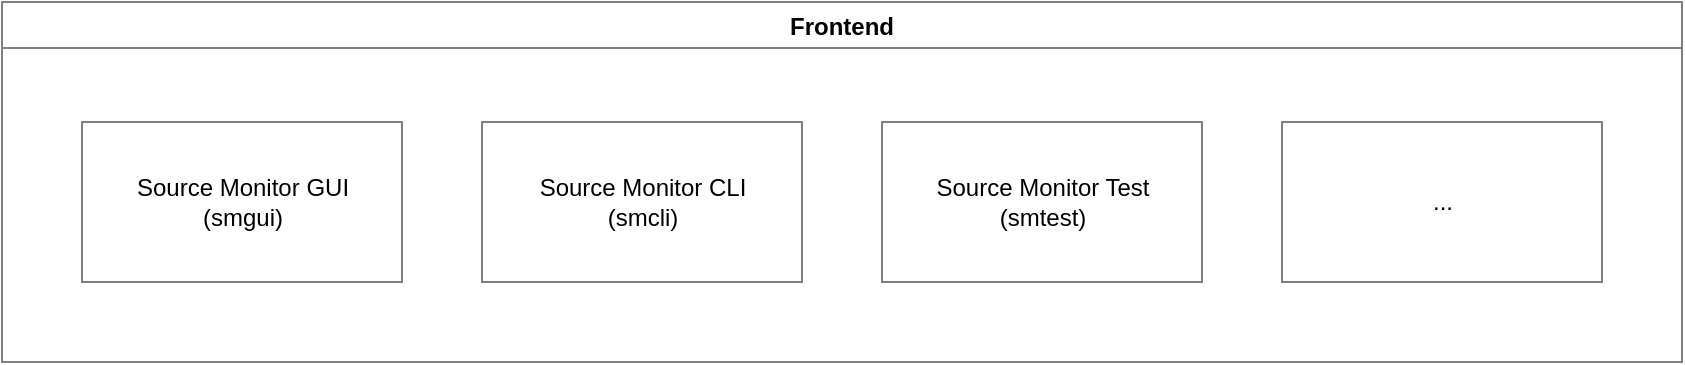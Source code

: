 <mxfile>
    <diagram id="Y4OOLVU7W3uW-vrAjaRl" name="Page-1">
        <mxGraphModel dx="1027" dy="790" grid="1" gridSize="10" guides="1" tooltips="1" connect="1" arrows="1" fold="1" page="1" pageScale="1" pageWidth="827" pageHeight="1169" math="0" shadow="0">
            <root>
                <mxCell id="0"/>
                <mxCell id="1" parent="0"/>
                <mxCell id="2" value="Frontend" style="swimlane;container=0;fillColor=none;strokeColor=#808080;" parent="1" vertex="1">
                    <mxGeometry x="120" y="20" width="840" height="180" as="geometry"/>
                </mxCell>
                <mxCell id="4" value="Source Monitor CLI&lt;br&gt;(smcli)" style="html=1;dashed=0;whitespace=wrap;container=0;fillColor=none;strokeColor=#808080;" parent="2" vertex="1">
                    <mxGeometry x="240" y="60" width="160" height="80" as="geometry"/>
                </mxCell>
                <mxCell id="3" value="Source Monitor GUI&lt;br&gt;(smgui)" style="html=1;dashed=0;whitespace=wrap;container=0;fillColor=none;strokeColor=#808080;" parent="2" vertex="1">
                    <mxGeometry x="40" y="60" width="160" height="80" as="geometry"/>
                </mxCell>
                <mxCell id="5" value="Source Monitor Test&lt;br&gt;(smtest)" style="html=1;dashed=0;whitespace=wrap;container=0;fillColor=none;strokeColor=#808080;" parent="2" vertex="1">
                    <mxGeometry x="440" y="60" width="160" height="80" as="geometry"/>
                </mxCell>
                <mxCell id="10" value="..." style="html=1;dashed=0;whitespace=wrap;container=0;fillColor=none;strokeColor=#808080;" parent="2" vertex="1">
                    <mxGeometry x="640" y="60" width="160" height="80" as="geometry"/>
                </mxCell>
            </root>
        </mxGraphModel>
    </diagram>
</mxfile>